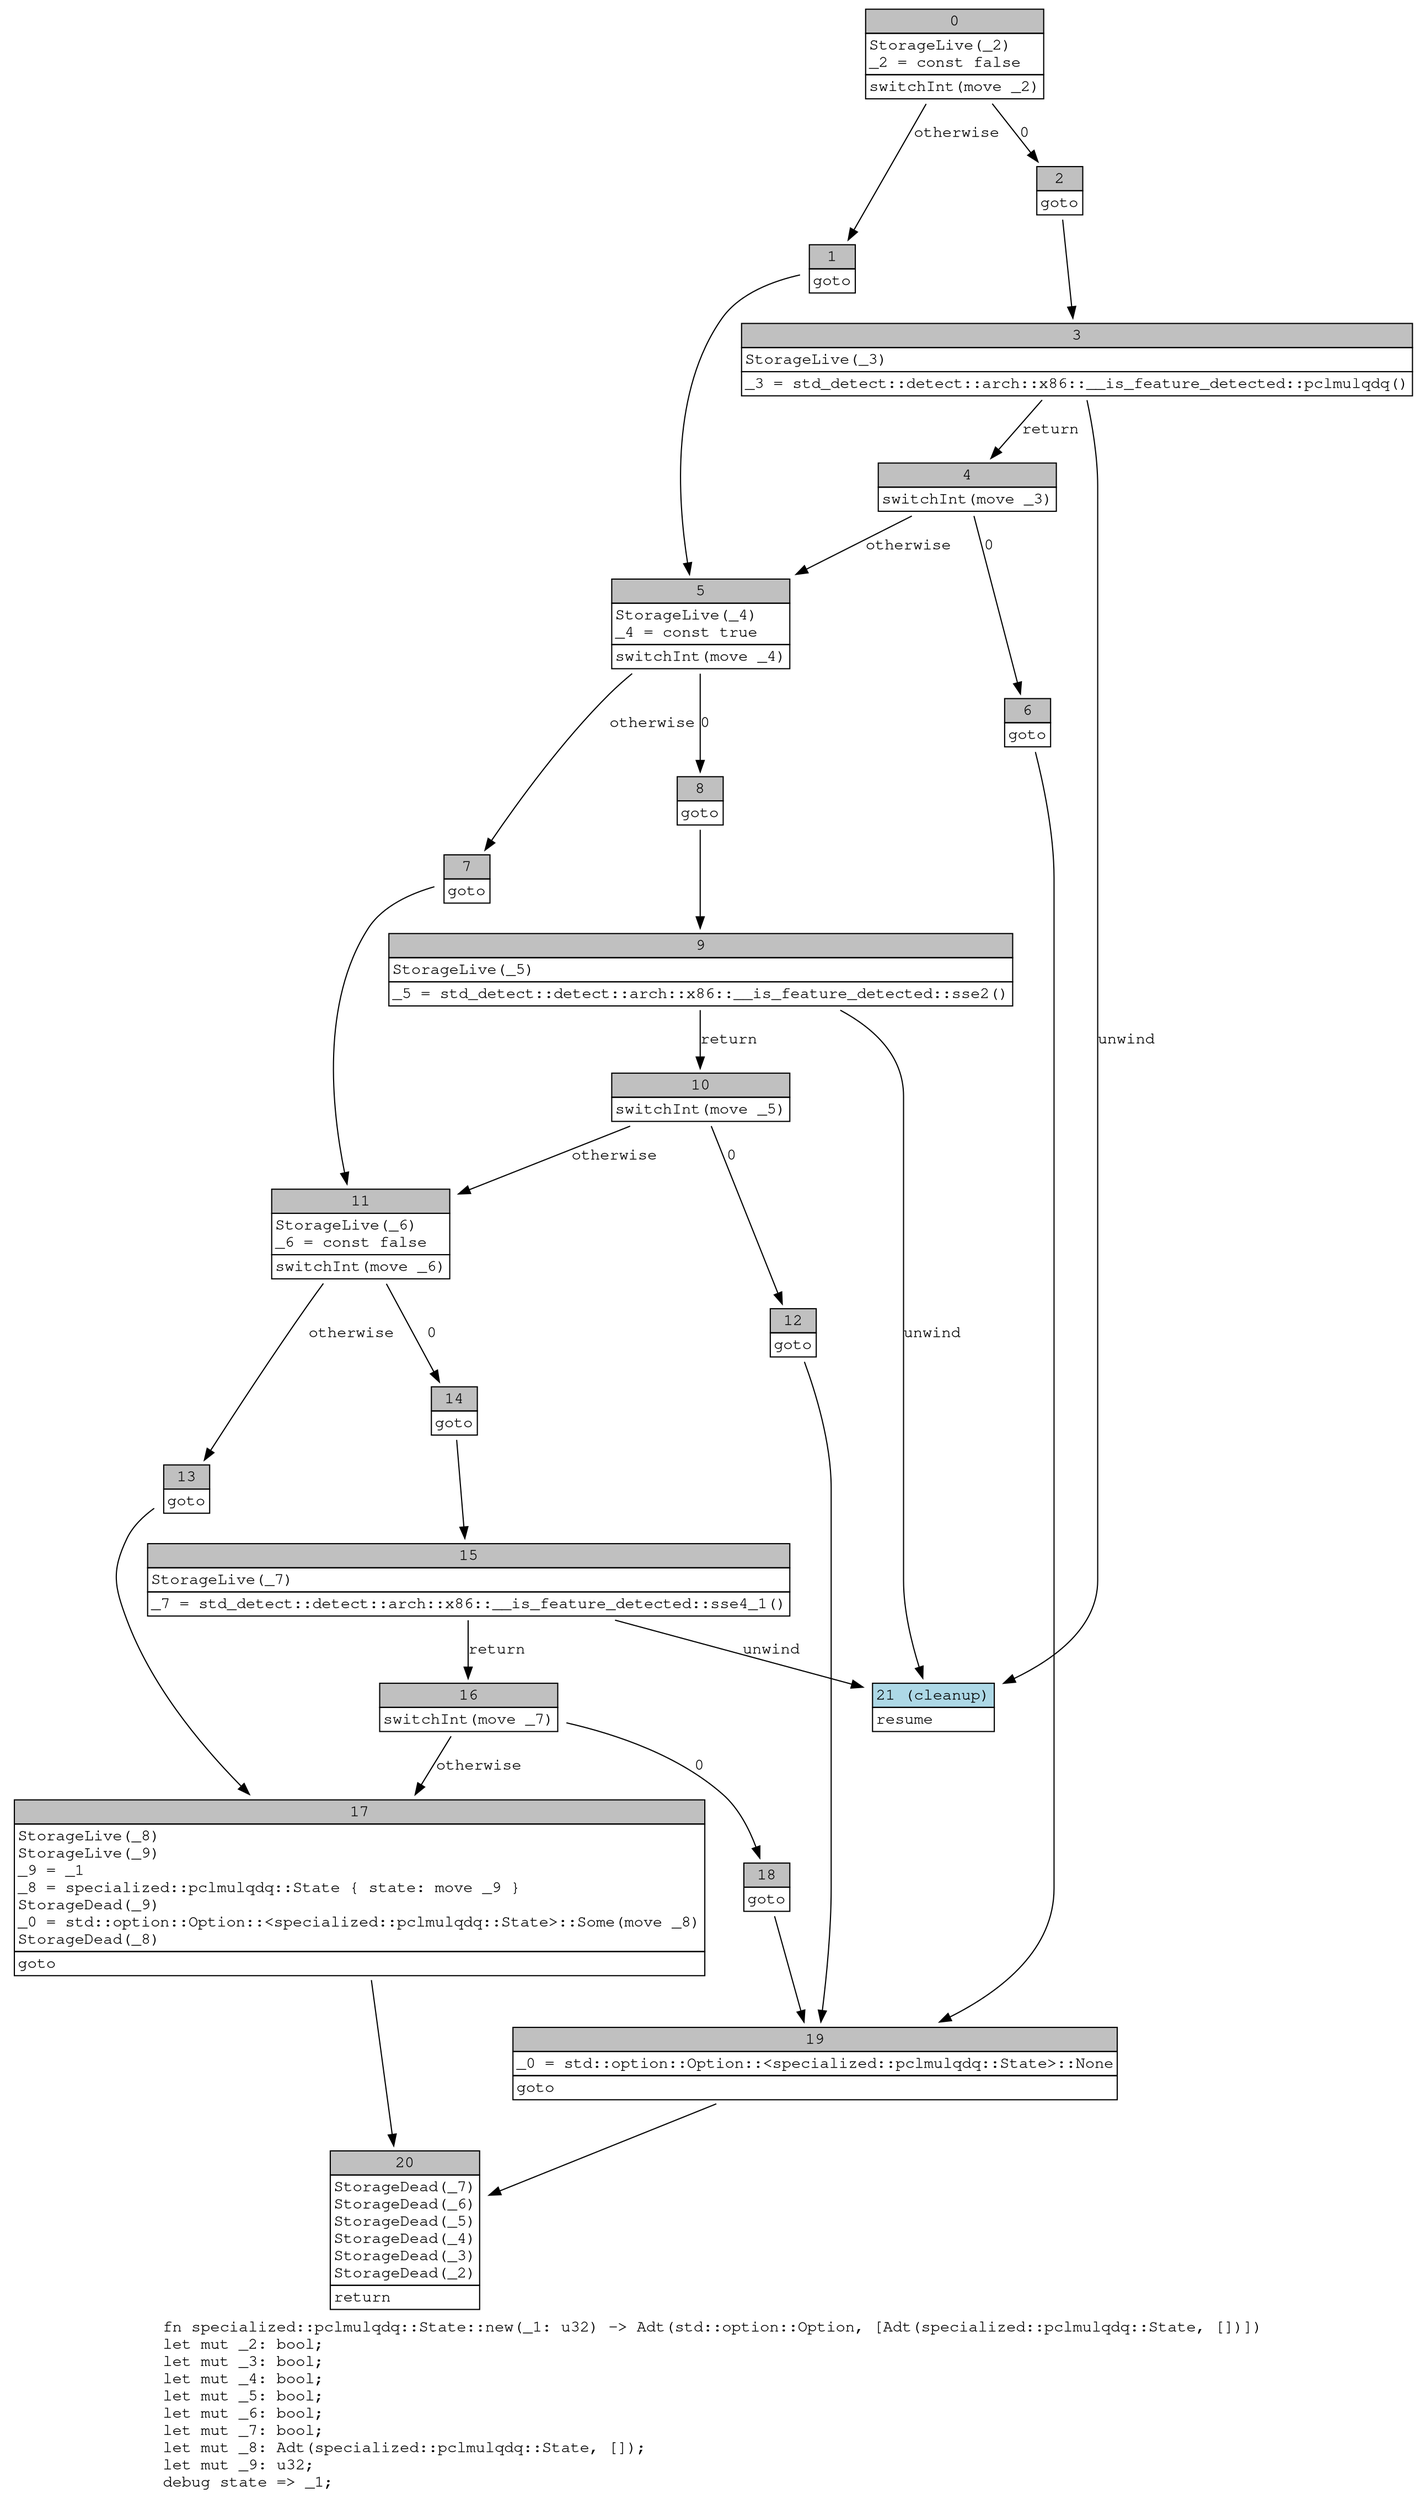 digraph Mir_0_59 {
    graph [fontname="Courier, monospace"];
    node [fontname="Courier, monospace"];
    edge [fontname="Courier, monospace"];
    label=<fn specialized::pclmulqdq::State::new(_1: u32) -&gt; Adt(std::option::Option, [Adt(specialized::pclmulqdq::State, [])])<br align="left"/>let mut _2: bool;<br align="left"/>let mut _3: bool;<br align="left"/>let mut _4: bool;<br align="left"/>let mut _5: bool;<br align="left"/>let mut _6: bool;<br align="left"/>let mut _7: bool;<br align="left"/>let mut _8: Adt(specialized::pclmulqdq::State, []);<br align="left"/>let mut _9: u32;<br align="left"/>debug state =&gt; _1;<br align="left"/>>;
    bb0__0_59 [shape="none", label=<<table border="0" cellborder="1" cellspacing="0"><tr><td bgcolor="gray" align="center" colspan="1">0</td></tr><tr><td align="left" balign="left">StorageLive(_2)<br/>_2 = const false<br/></td></tr><tr><td align="left">switchInt(move _2)</td></tr></table>>];
    bb1__0_59 [shape="none", label=<<table border="0" cellborder="1" cellspacing="0"><tr><td bgcolor="gray" align="center" colspan="1">1</td></tr><tr><td align="left">goto</td></tr></table>>];
    bb2__0_59 [shape="none", label=<<table border="0" cellborder="1" cellspacing="0"><tr><td bgcolor="gray" align="center" colspan="1">2</td></tr><tr><td align="left">goto</td></tr></table>>];
    bb3__0_59 [shape="none", label=<<table border="0" cellborder="1" cellspacing="0"><tr><td bgcolor="gray" align="center" colspan="1">3</td></tr><tr><td align="left" balign="left">StorageLive(_3)<br/></td></tr><tr><td align="left">_3 = std_detect::detect::arch::x86::__is_feature_detected::pclmulqdq()</td></tr></table>>];
    bb4__0_59 [shape="none", label=<<table border="0" cellborder="1" cellspacing="0"><tr><td bgcolor="gray" align="center" colspan="1">4</td></tr><tr><td align="left">switchInt(move _3)</td></tr></table>>];
    bb5__0_59 [shape="none", label=<<table border="0" cellborder="1" cellspacing="0"><tr><td bgcolor="gray" align="center" colspan="1">5</td></tr><tr><td align="left" balign="left">StorageLive(_4)<br/>_4 = const true<br/></td></tr><tr><td align="left">switchInt(move _4)</td></tr></table>>];
    bb6__0_59 [shape="none", label=<<table border="0" cellborder="1" cellspacing="0"><tr><td bgcolor="gray" align="center" colspan="1">6</td></tr><tr><td align="left">goto</td></tr></table>>];
    bb7__0_59 [shape="none", label=<<table border="0" cellborder="1" cellspacing="0"><tr><td bgcolor="gray" align="center" colspan="1">7</td></tr><tr><td align="left">goto</td></tr></table>>];
    bb8__0_59 [shape="none", label=<<table border="0" cellborder="1" cellspacing="0"><tr><td bgcolor="gray" align="center" colspan="1">8</td></tr><tr><td align="left">goto</td></tr></table>>];
    bb9__0_59 [shape="none", label=<<table border="0" cellborder="1" cellspacing="0"><tr><td bgcolor="gray" align="center" colspan="1">9</td></tr><tr><td align="left" balign="left">StorageLive(_5)<br/></td></tr><tr><td align="left">_5 = std_detect::detect::arch::x86::__is_feature_detected::sse2()</td></tr></table>>];
    bb10__0_59 [shape="none", label=<<table border="0" cellborder="1" cellspacing="0"><tr><td bgcolor="gray" align="center" colspan="1">10</td></tr><tr><td align="left">switchInt(move _5)</td></tr></table>>];
    bb11__0_59 [shape="none", label=<<table border="0" cellborder="1" cellspacing="0"><tr><td bgcolor="gray" align="center" colspan="1">11</td></tr><tr><td align="left" balign="left">StorageLive(_6)<br/>_6 = const false<br/></td></tr><tr><td align="left">switchInt(move _6)</td></tr></table>>];
    bb12__0_59 [shape="none", label=<<table border="0" cellborder="1" cellspacing="0"><tr><td bgcolor="gray" align="center" colspan="1">12</td></tr><tr><td align="left">goto</td></tr></table>>];
    bb13__0_59 [shape="none", label=<<table border="0" cellborder="1" cellspacing="0"><tr><td bgcolor="gray" align="center" colspan="1">13</td></tr><tr><td align="left">goto</td></tr></table>>];
    bb14__0_59 [shape="none", label=<<table border="0" cellborder="1" cellspacing="0"><tr><td bgcolor="gray" align="center" colspan="1">14</td></tr><tr><td align="left">goto</td></tr></table>>];
    bb15__0_59 [shape="none", label=<<table border="0" cellborder="1" cellspacing="0"><tr><td bgcolor="gray" align="center" colspan="1">15</td></tr><tr><td align="left" balign="left">StorageLive(_7)<br/></td></tr><tr><td align="left">_7 = std_detect::detect::arch::x86::__is_feature_detected::sse4_1()</td></tr></table>>];
    bb16__0_59 [shape="none", label=<<table border="0" cellborder="1" cellspacing="0"><tr><td bgcolor="gray" align="center" colspan="1">16</td></tr><tr><td align="left">switchInt(move _7)</td></tr></table>>];
    bb17__0_59 [shape="none", label=<<table border="0" cellborder="1" cellspacing="0"><tr><td bgcolor="gray" align="center" colspan="1">17</td></tr><tr><td align="left" balign="left">StorageLive(_8)<br/>StorageLive(_9)<br/>_9 = _1<br/>_8 = specialized::pclmulqdq::State { state: move _9 }<br/>StorageDead(_9)<br/>_0 = std::option::Option::&lt;specialized::pclmulqdq::State&gt;::Some(move _8)<br/>StorageDead(_8)<br/></td></tr><tr><td align="left">goto</td></tr></table>>];
    bb18__0_59 [shape="none", label=<<table border="0" cellborder="1" cellspacing="0"><tr><td bgcolor="gray" align="center" colspan="1">18</td></tr><tr><td align="left">goto</td></tr></table>>];
    bb19__0_59 [shape="none", label=<<table border="0" cellborder="1" cellspacing="0"><tr><td bgcolor="gray" align="center" colspan="1">19</td></tr><tr><td align="left" balign="left">_0 = std::option::Option::&lt;specialized::pclmulqdq::State&gt;::None<br/></td></tr><tr><td align="left">goto</td></tr></table>>];
    bb20__0_59 [shape="none", label=<<table border="0" cellborder="1" cellspacing="0"><tr><td bgcolor="gray" align="center" colspan="1">20</td></tr><tr><td align="left" balign="left">StorageDead(_7)<br/>StorageDead(_6)<br/>StorageDead(_5)<br/>StorageDead(_4)<br/>StorageDead(_3)<br/>StorageDead(_2)<br/></td></tr><tr><td align="left">return</td></tr></table>>];
    bb21__0_59 [shape="none", label=<<table border="0" cellborder="1" cellspacing="0"><tr><td bgcolor="lightblue" align="center" colspan="1">21 (cleanup)</td></tr><tr><td align="left">resume</td></tr></table>>];
    bb0__0_59 -> bb2__0_59 [label="0"];
    bb0__0_59 -> bb1__0_59 [label="otherwise"];
    bb1__0_59 -> bb5__0_59 [label=""];
    bb2__0_59 -> bb3__0_59 [label=""];
    bb3__0_59 -> bb4__0_59 [label="return"];
    bb3__0_59 -> bb21__0_59 [label="unwind"];
    bb4__0_59 -> bb6__0_59 [label="0"];
    bb4__0_59 -> bb5__0_59 [label="otherwise"];
    bb5__0_59 -> bb8__0_59 [label="0"];
    bb5__0_59 -> bb7__0_59 [label="otherwise"];
    bb6__0_59 -> bb19__0_59 [label=""];
    bb7__0_59 -> bb11__0_59 [label=""];
    bb8__0_59 -> bb9__0_59 [label=""];
    bb9__0_59 -> bb10__0_59 [label="return"];
    bb9__0_59 -> bb21__0_59 [label="unwind"];
    bb10__0_59 -> bb12__0_59 [label="0"];
    bb10__0_59 -> bb11__0_59 [label="otherwise"];
    bb11__0_59 -> bb14__0_59 [label="0"];
    bb11__0_59 -> bb13__0_59 [label="otherwise"];
    bb12__0_59 -> bb19__0_59 [label=""];
    bb13__0_59 -> bb17__0_59 [label=""];
    bb14__0_59 -> bb15__0_59 [label=""];
    bb15__0_59 -> bb16__0_59 [label="return"];
    bb15__0_59 -> bb21__0_59 [label="unwind"];
    bb16__0_59 -> bb18__0_59 [label="0"];
    bb16__0_59 -> bb17__0_59 [label="otherwise"];
    bb17__0_59 -> bb20__0_59 [label=""];
    bb18__0_59 -> bb19__0_59 [label=""];
    bb19__0_59 -> bb20__0_59 [label=""];
}
